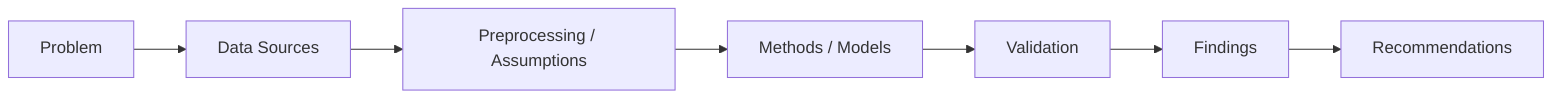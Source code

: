 flowchart LR
  A[Problem] --> B[Data Sources]
  B --> C[Preprocessing / Assumptions]
  C --> D[Methods / Models]
  D --> E[Validation]
  E --> F[Findings]
  F --> G[Recommendations]